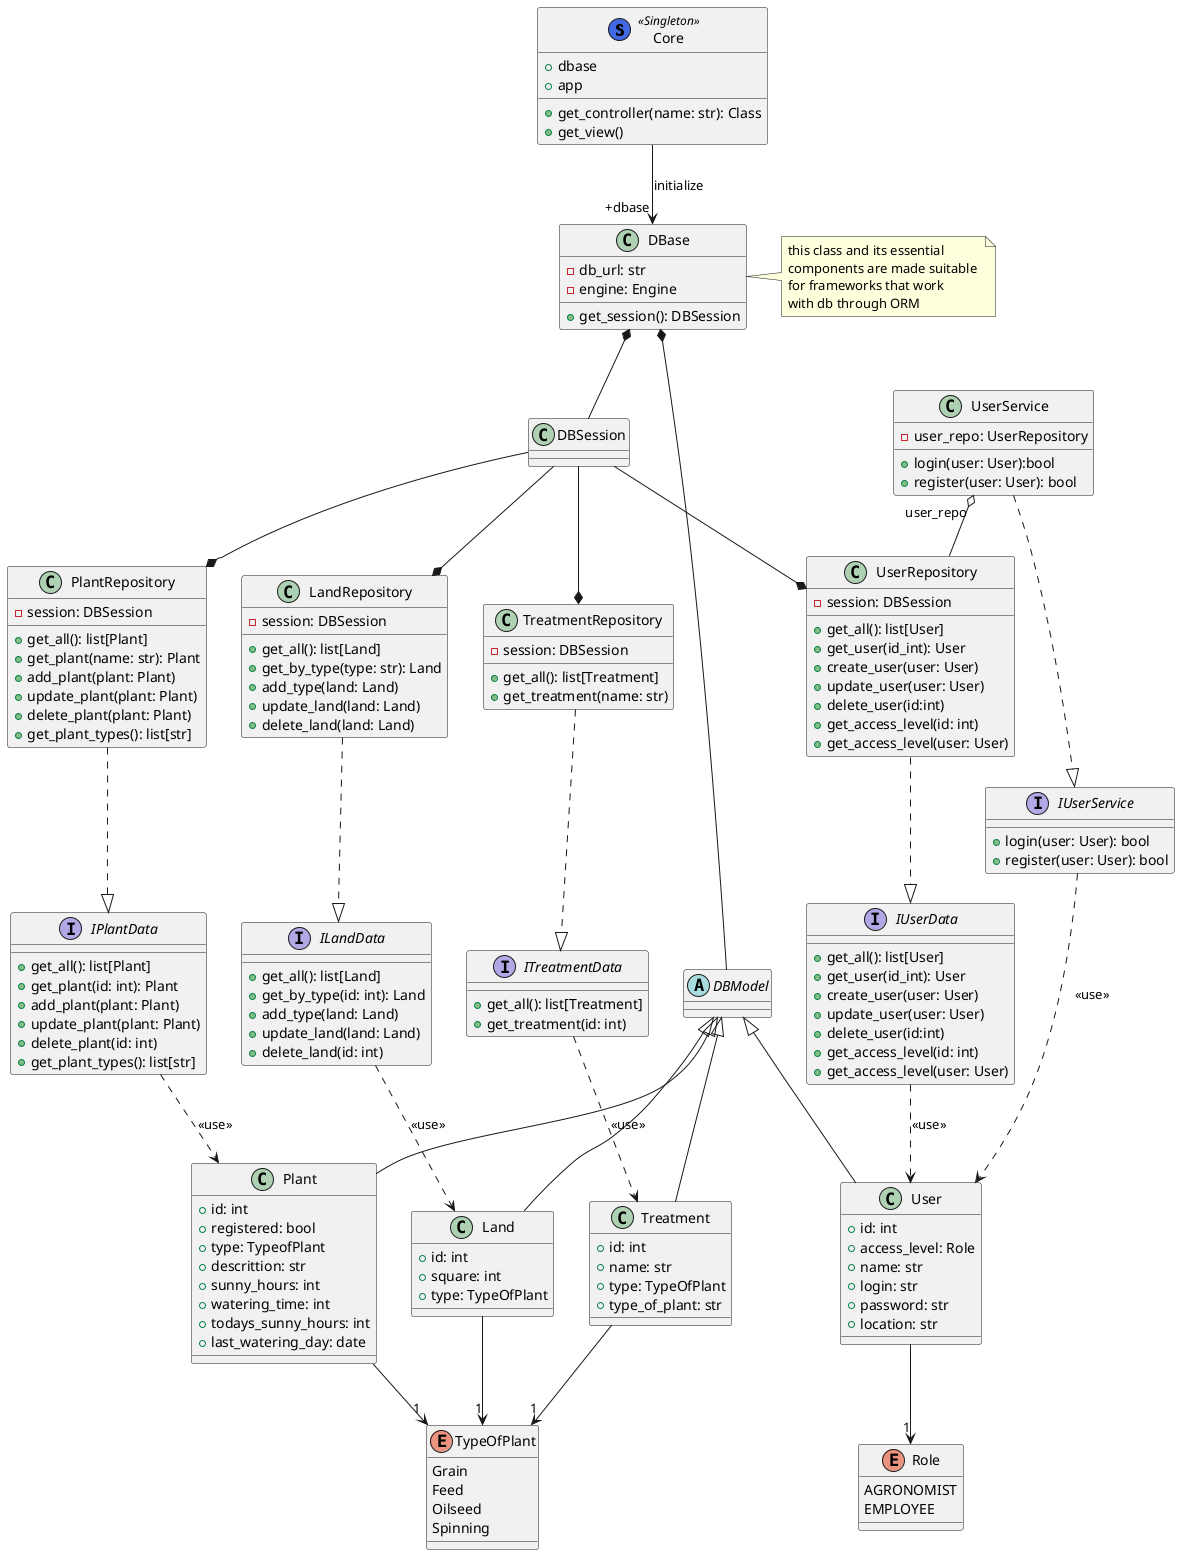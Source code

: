 @startuml classdiagramModel
class Core << (S, RoyalBlue) Singleton >>  {
    +dbase
    +app
    +get_controller(name: str): Class
    +get_view()
}
abstract DBModel
class DBSession
class DBase {
    -db_url: str
    -engine: Engine
    +get_session(): DBSession
}
note right : this class and its essential \ncomponents are made suitable \nfor frameworks that work \nwith db through ORM
class Plant{
    +id: int
    +registered: bool
    +type: TypeofPlant
    +descrittion: str
    +sunny_hours: int
    +watering_time: int
    +todays_sunny_hours: int
    +last_watering_day: date
    
}
enum TypeOfPlant{
    Grain
    Feed
    Oilseed
    Spinning
}
enum Role{
    AGRONOMIST
    EMPLOYEE
}
class Treatment{
    +id: int
    +name: str
    +type: TypeOfPlant
    +type_of_plant: str
}
class User{
    +id: int
    +access_level: Role
    +name: str
    +login: str
    +password: str
    +location: str
    
}
class Land{
    +id: int
    +square: int
    +type: TypeOfPlant
}
interface IPlantData{
    +get_all(): list[Plant]
    +get_plant(id: int): Plant
    +add_plant(plant: Plant)
    +update_plant(plant: Plant)
    +delete_plant(id: int)
    +get_plant_types(): list[str]

}
interface ITreatmentData{
    +get_all(): list[Treatment]
    +get_treatment(id: int)
}
interface ILandData
{
    +get_all(): list[Land]
    +get_by_type(id: int): Land
    +add_type(land: Land)
    +update_land(land: Land)
    +delete_land(id: int)
}
interface IUserData{
    +get_all(): list[User]
    +get_user(id_int): User
    +create_user(user: User)
    +update_user(user: User)
    +delete_user(id:int)
    +get_access_level(id: int)
    +get_access_level(user: User)
}
interface IUserService{
    +login(user: User): bool
    +register(user: User): bool
}

class TreatmentRepository{
    -session: DBSession
    +get_all(): list[Treatment]
    +get_treatment(name: str)
    
}
class PlantRepository{
    -session: DBSession 
    +get_all(): list[Plant]
    +get_plant(name: str): Plant
    +add_plant(plant: Plant)
    +update_plant(plant: Plant)
    +delete_plant(plant: Plant)
    +get_plant_types(): list[str]

    }
class LandRepository{
    -session: DBSession
    +get_all(): list[Land]
    +get_by_type(type: str): Land
    +add_type(land: Land)
    +update_land(land: Land)
    +delete_land(land: Land)
}
class UserRepository{
    -session: DBSession
    +get_all(): list[User]
    +get_user(id_int): User
    +create_user(user: User)
    +update_user(user: User)
    +delete_user(id:int)
    +get_access_level(id: int)
    +get_access_level(user: User)
}
class UserService{
    -user_repo: UserRepository
    +login(user: User):bool
    +register(user: User): bool
}

DBase *-- DBModel
DBase *-- DBSession
DBSession --* PlantRepository
DBSession --* TreatmentRepository
DBSession --* LandRepository
DBSession --* UserRepository
ITreatmentData ..> Treatment: <<use>>
IPlantData ..> Plant: <<use>>
ILandData ..> Land: <<use>>
IUserData ..> User: <<use>>
DBModel <|-- Plant
DBModel <|-- Treatment
DBModel <|-- Land
DBModel <|-- User
User --> "1" Role
Land --> "1" TypeOfPlant
Plant --> "1" TypeOfPlant
Treatment --> "1" TypeOfPlant
Core --> "+dbase" DBase: initialize
PlantRepository ..|> IPlantData
TreatmentRepository ..|> ITreatmentData
LandRepository ..|> ILandData
UserRepository ..|> IUserData
UserService "user_repo" o-- UserRepository
UserService ..|> IUserService
IUserService ..> User: <<use>>
@enduml